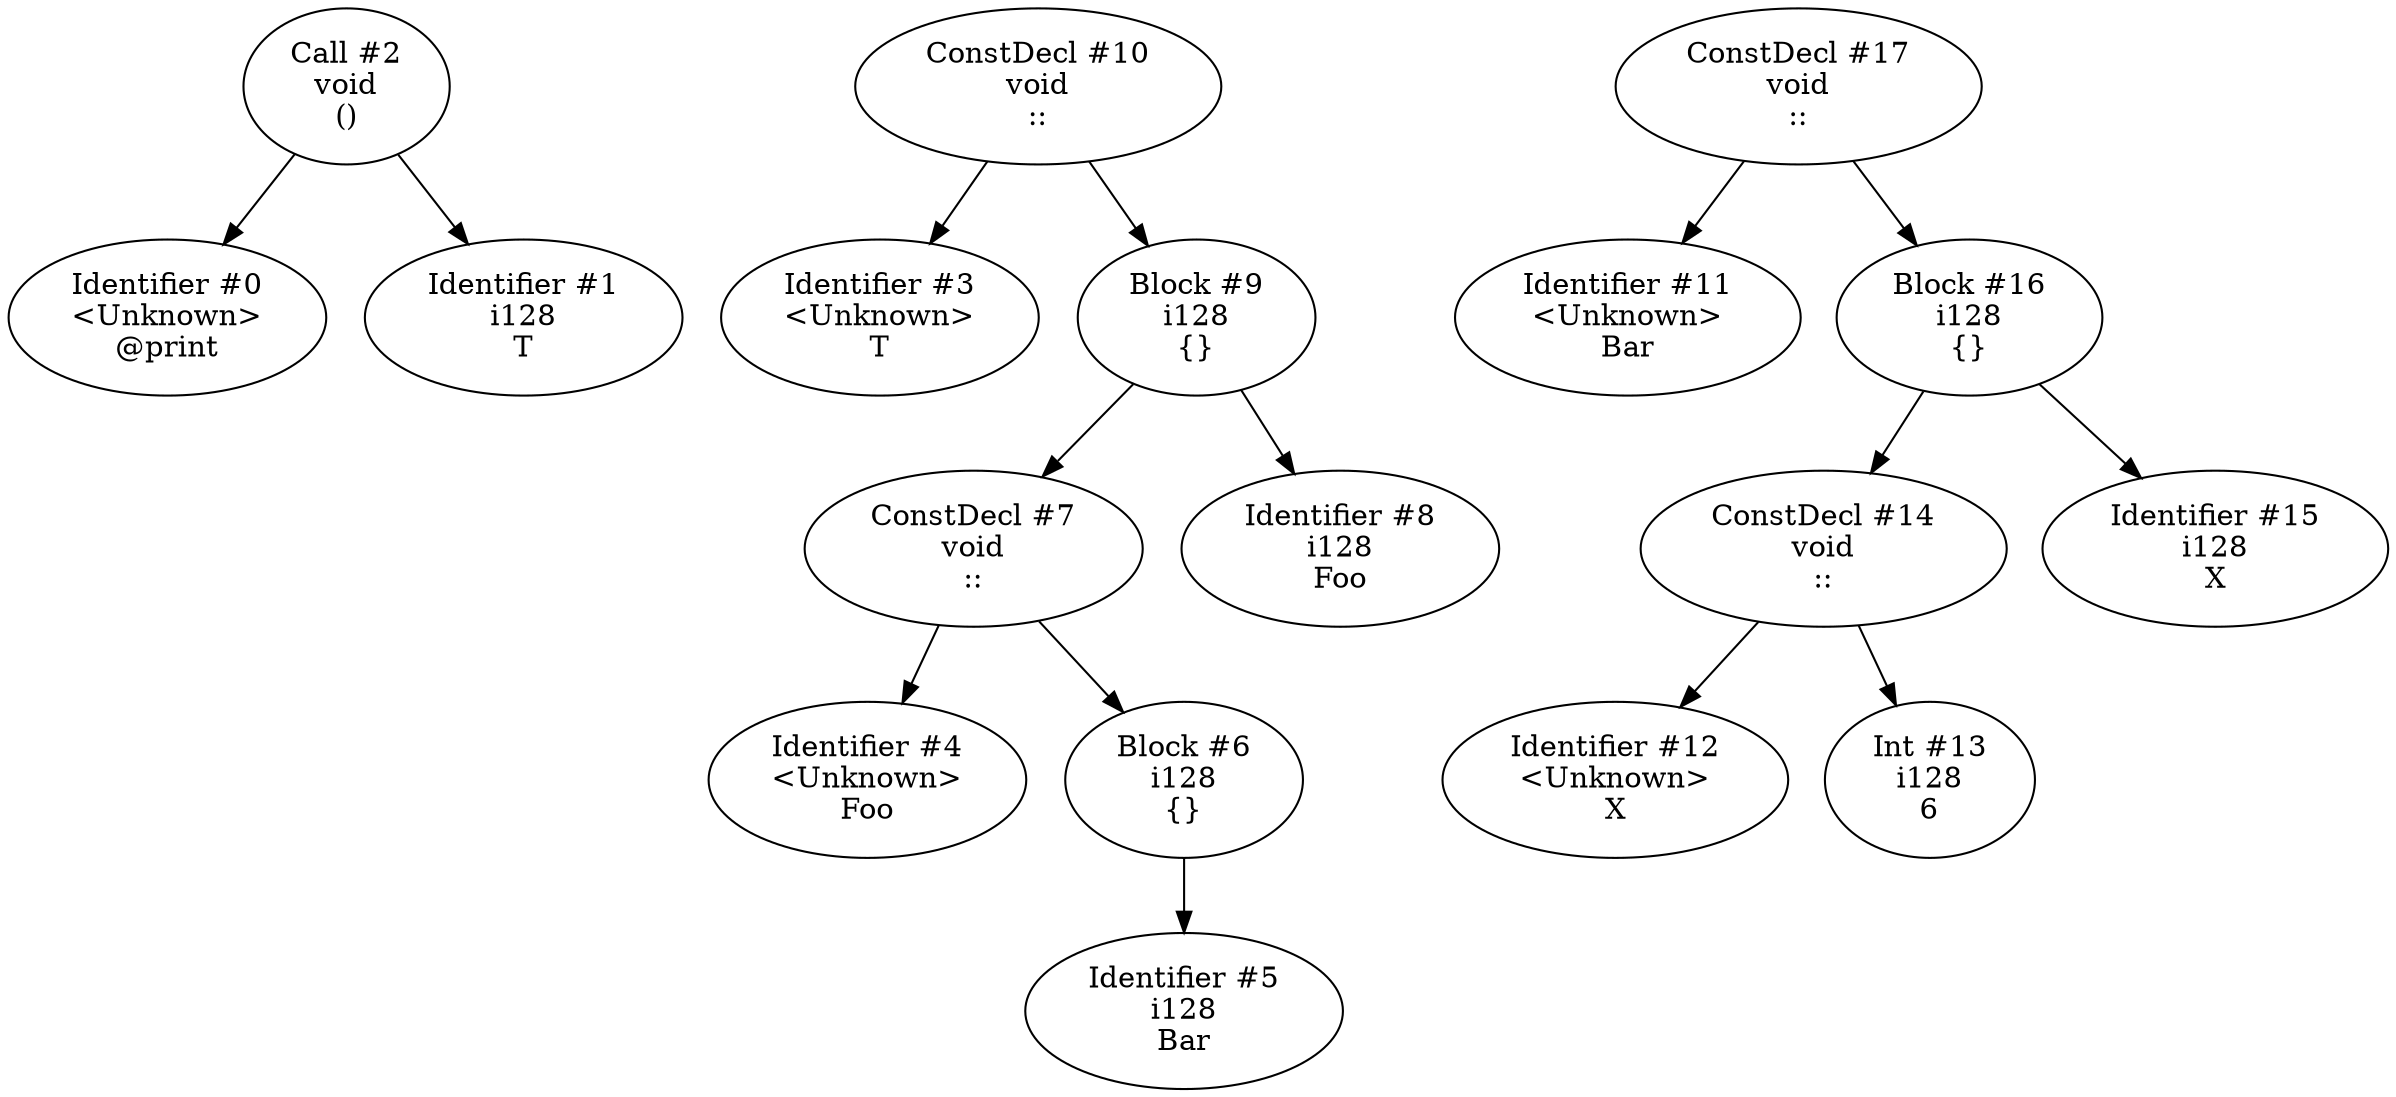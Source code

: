 digraph Ast {
    "Call #2\nvoid\n()" -> "Identifier #0\n<Unknown>\n@print"
    "Call #2\nvoid\n()" -> "Identifier #1\ni128\nT"
    "ConstDecl #10\nvoid\n::" -> "Identifier #3\n<Unknown>\nT"
    "ConstDecl #10\nvoid\n::" -> "Block #9\ni128\n{}"
    "Block #9\ni128\n{}" -> "ConstDecl #7\nvoid\n::"
    "ConstDecl #7\nvoid\n::" -> "Identifier #4\n<Unknown>\nFoo"
    "ConstDecl #7\nvoid\n::" -> "Block #6\ni128\n{}"
    "Block #6\ni128\n{}" -> "Identifier #5\ni128\nBar"
    "Block #9\ni128\n{}" -> "Identifier #8\ni128\nFoo"
    "ConstDecl #17\nvoid\n::" -> "Identifier #11\n<Unknown>\nBar"
    "ConstDecl #17\nvoid\n::" -> "Block #16\ni128\n{}"
    "Block #16\ni128\n{}" -> "ConstDecl #14\nvoid\n::"
    "ConstDecl #14\nvoid\n::" -> "Identifier #12\n<Unknown>\nX"
    "ConstDecl #14\nvoid\n::" -> "Int #13\ni128\n6"
    "Block #16\ni128\n{}" -> "Identifier #15\ni128\nX"
}